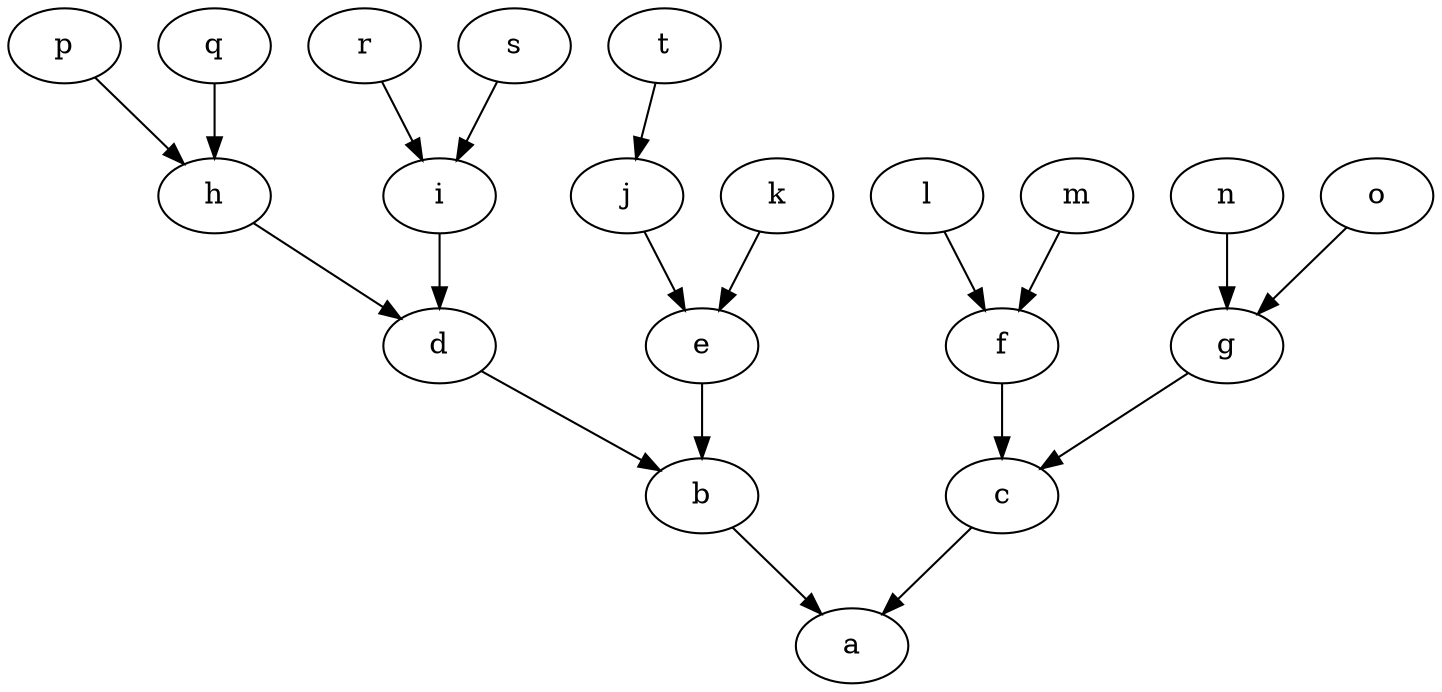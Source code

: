 digraph "graph" {
    a         [Weight=2];
    b         [Weight=3];
    c         [Weight=10];
    d         [Weight=4];
    e         [Weight=5];
    f         [Weight=2];
    g         [Weight=12];
    h         [Weight=25];
    i         [Weight=33];
    j         [Weight=2];
    k         [Weight=5];
    l         [Weight=1];
    m         [Weight=1];
    n         [Weight=23];
    o         [Weight=3];
    p         [Weight=4];
    q         [Weight=3];
    r         [Weight=8];
    s         [Weight=3];
    t         [Weight=3];
    b -> a    [Weight=4];
    c -> a    [Weight=3];
    d -> b    [Weight=45];
    e -> b    [Weight=6];
    f -> c    [Weight=9];
    g -> c    [Weight=13];
    h -> d    [Weight=7];
    i -> d    [Weight=8];
    j -> e    [Weight=3];
    k -> e    [Weight=4];
    l -> f    [Weight=5];
    m -> f    [Weight=23];
    n -> g    [Weight=5];
    o -> g    [Weight=3];
    p -> h    [Weight=2];
    q -> h    [Weight=4];
    r -> i    [Weight=13];
    s -> i    [Weight=7];
    t -> j    [Weight=9];
}